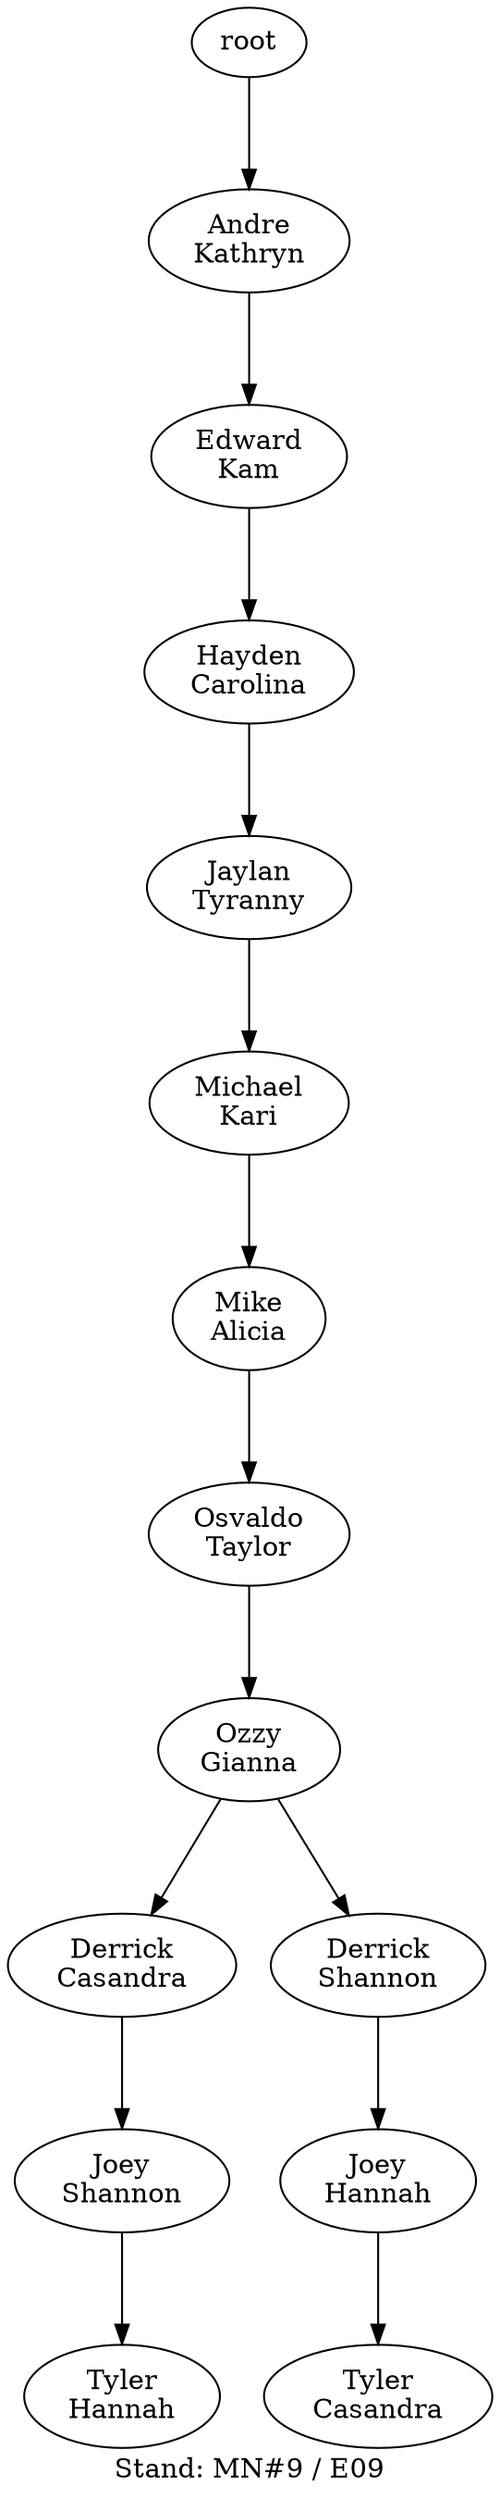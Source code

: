 digraph D { labelloc="b"; label="Stand: MN#9 / E09"; ranksep=0.8;
"root/7"[label="Andre\nKathryn"]
"root" -> "root/7";
"root/7/5"[label="Edward\nKam"]
"root/7" -> "root/7/5";
"root/7/5/1"[label="Hayden\nCarolina"]
"root/7/5" -> "root/7/5/1";
"root/7/5/1/10"[label="Jaylan\nTyranny"]
"root/7/5/1" -> "root/7/5/1/10";
"root/7/5/1/10/6"[label="Michael\nKari"]
"root/7/5/1/10" -> "root/7/5/1/10/6";
"root/7/5/1/10/6/0"[label="Mike\nAlicia"]
"root/7/5/1/10/6" -> "root/7/5/1/10/6/0";
"root/7/5/1/10/6/0/9"[label="Osvaldo\nTaylor"]
"root/7/5/1/10/6/0" -> "root/7/5/1/10/6/0/9";
"root/7/5/1/10/6/0/9/3"[label="Ozzy\nGianna"]
"root/7/5/1/10/6/0/9" -> "root/7/5/1/10/6/0/9/3";
"root/7/5/1/10/6/0/9/3/2"[label="Derrick\nCasandra"]
"root/7/5/1/10/6/0/9/3" -> "root/7/5/1/10/6/0/9/3/2";
"root/7/5/1/10/6/0/9/3/2/8"[label="Joey\nShannon"]
"root/7/5/1/10/6/0/9/3/2" -> "root/7/5/1/10/6/0/9/3/2/8";
"root/7/5/1/10/6/0/9/3/2/8/4"[label="Tyler\nHannah"]
"root/7/5/1/10/6/0/9/3/2/8" -> "root/7/5/1/10/6/0/9/3/2/8/4";
"root/7/5/1/10/6/0/9/3/8"[label="Derrick\nShannon"]
"root/7/5/1/10/6/0/9/3" -> "root/7/5/1/10/6/0/9/3/8";
"root/7/5/1/10/6/0/9/3/8/4"[label="Joey\nHannah"]
"root/7/5/1/10/6/0/9/3/8" -> "root/7/5/1/10/6/0/9/3/8/4";
"root/7/5/1/10/6/0/9/3/8/4/2"[label="Tyler\nCasandra"]
"root/7/5/1/10/6/0/9/3/8/4" -> "root/7/5/1/10/6/0/9/3/8/4/2";
}
